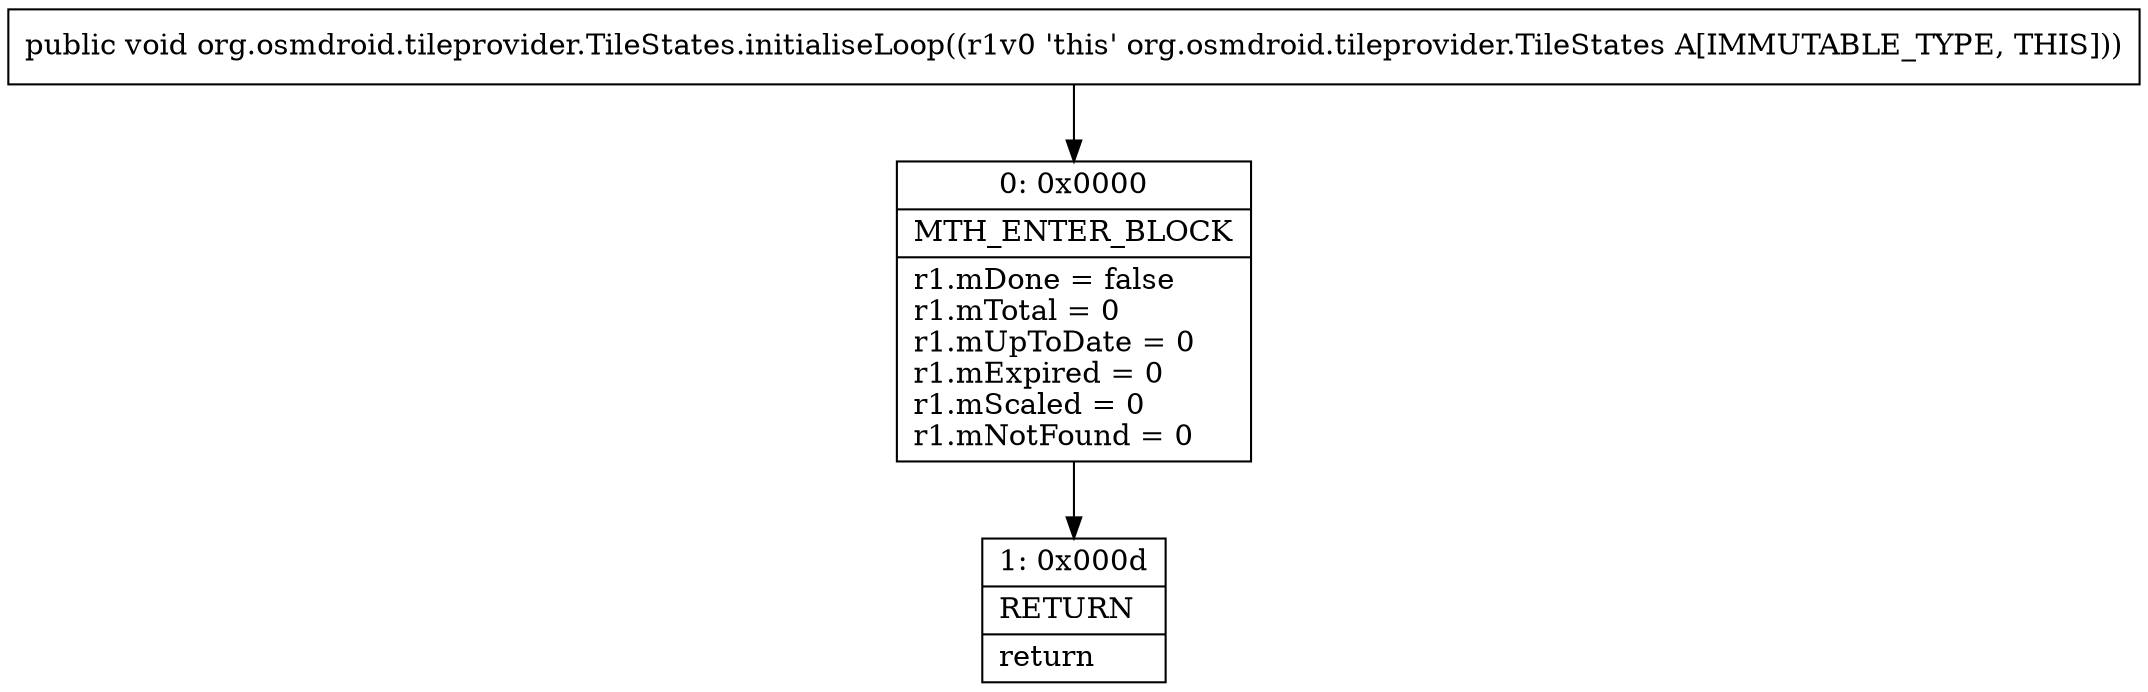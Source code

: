 digraph "CFG fororg.osmdroid.tileprovider.TileStates.initialiseLoop()V" {
Node_0 [shape=record,label="{0\:\ 0x0000|MTH_ENTER_BLOCK\l|r1.mDone = false\lr1.mTotal = 0\lr1.mUpToDate = 0\lr1.mExpired = 0\lr1.mScaled = 0\lr1.mNotFound = 0\l}"];
Node_1 [shape=record,label="{1\:\ 0x000d|RETURN\l|return\l}"];
MethodNode[shape=record,label="{public void org.osmdroid.tileprovider.TileStates.initialiseLoop((r1v0 'this' org.osmdroid.tileprovider.TileStates A[IMMUTABLE_TYPE, THIS])) }"];
MethodNode -> Node_0;
Node_0 -> Node_1;
}


